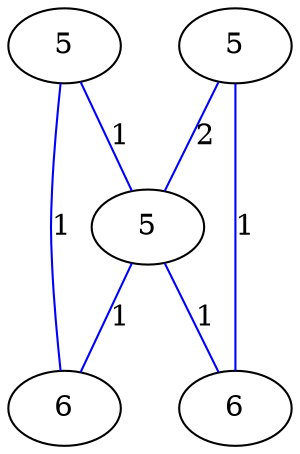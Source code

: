 graph G {
	0 [label="5"];
	1 [label="5"];
	2 [label="5"];
	3 [label="6"];
	4 [label="6"];
	0 -- 2 [label="1", color=blue];
	0 -- 3 [label="1", color=blue];
	1 -- 2 [label="2", color=blue];
	1 -- 4 [label="1", color=blue];
	2 -- 3 [label="1", color=blue];
	2 -- 4 [label="1", color=blue];
}